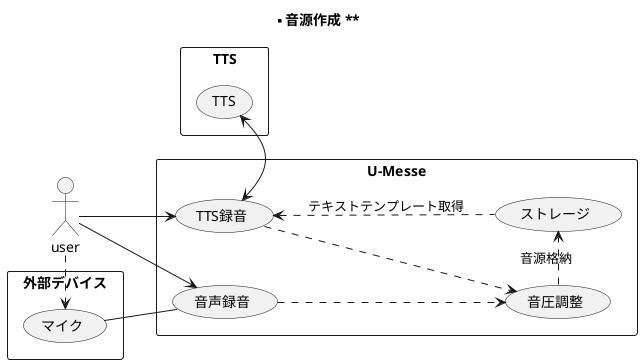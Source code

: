 @startuml u-messe version beta

left to right direction
rectangle "U-Messe" {
  usecase "音声録音" as u1
  usecase "TTS録音" as u2
  usecase "音圧調整" as u3
  usecase "ストレージ" as u4
}
rectangle "外部デバイス" {
  usecase "マイク" as d1
}
rectangle "TTS" {
  usecase "TTS" as t1
}

title ** 音源作成 **
user --> u1
user --> u2
user .> d1
d1 -- u1
u1 ..> u3
u2 ..> u3
u3 .> u4: 音源格納
u2 <-> t1
u2 <.. u4: テキストテンプレート取得

@enduml